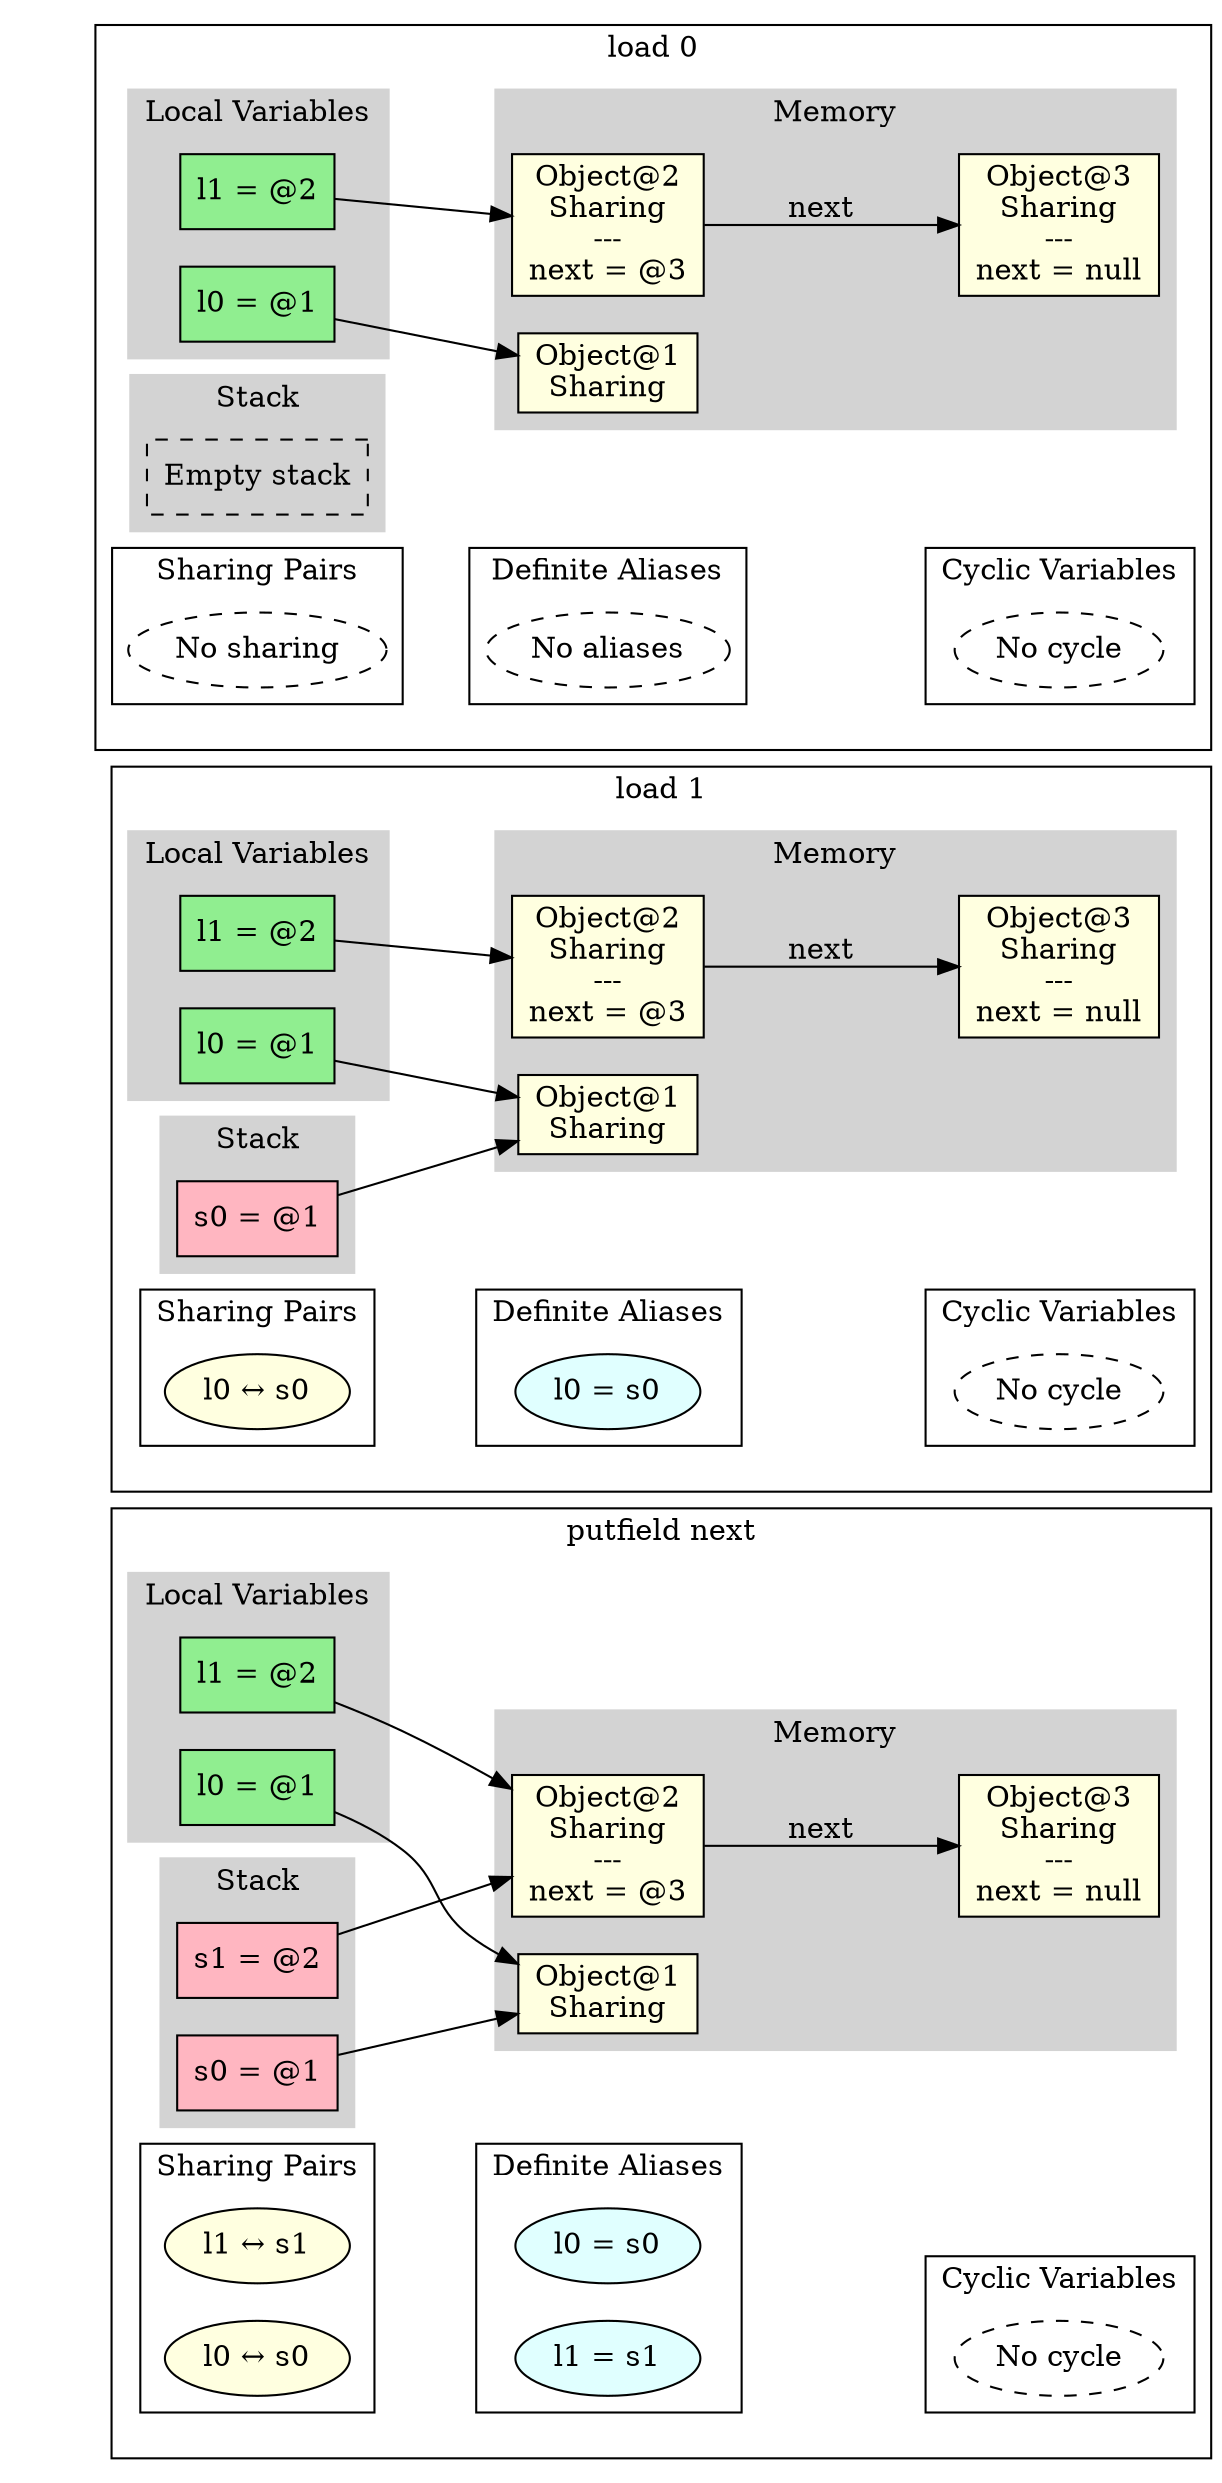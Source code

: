 digraph MemoryGraph {
 node [shape=box, style=filled, fillcolor=lightblue];
 rankdir=LR;

 // Invisible anchor subgraph
 subgraph cluster_anchor {
 style=invis;
 anchor [style=invis, shape=point, width=0, height=0];
 }

 // Starting point for subgraph ordering
 anchor_start [style=invis, shape=point];

 anchor_530939492273080 [style=invis, shape=point];
 anchor_start -> anchor_530939492273080 [style=invis];
 anchor_start = anchor_530939492273080;

 subgraph cluster_530939492273080 {
 anchor_530939492273080 [style=invis];
 label="load 0";
 subgraph cluster_locals_530939492273080 {
 label="Local Variables";
 style=filled;
 color=lightgrey;
 node [style=filled, fillcolor=lightgreen];
 "l0_530939492273080" [label="l0 = @1"];
 "l1_530939492273080" [label="l1 = @2"];
 }

 subgraph cluster_stack_530939492273080 {
 label="Stack";
 style=filled;
 color=lightgrey;
 node [style=filled, fillcolor=lightpink];
 "empty_stack_530939492273080" [label="Empty stack", style=dashed, fillcolor=white];
 }

 subgraph cluster_memory_530939492273080 {
 label="Memory";
 style=filled;
 color=lightgrey;
 node [style=filled, fillcolor=lightyellow];
 "obj1_530939492273080" [label="Object@1\nSharing"];
 "obj2_530939492273080" [label="Object@2\nSharing\n---\nnext = @3\n"];
 "obj3_530939492273080" [label="Object@3\nSharing\n---\nnext = null\n"];
 }

 "l0_530939492273080" -> "obj1_530939492273080";
 "l1_530939492273080" -> "obj2_530939492273080";
 "obj2_530939492273080" -> "obj3_530939492273080" [label="next"];

 // Sharing pairs
 subgraph cluster_sharing_530939492273080 {
 label="Sharing Pairs";
 node [shape=ellipse, style=filled, fillcolor=lightyellow];
 "empty_sharing_530939492273080" [label="No sharing", style=dashed, fillcolor=white];
 }

    // Alias pairs
    subgraph cluster_aliases_530939492273080 {
      label="Definite Aliases";
      node [shape=ellipse, style=filled, fillcolor=lightcyan];
      "empty_alias_530939492273080" [label="No aliases", style=dashed, fillcolor=white];
    }

 // Cyclic variables
 subgraph cluster_cyclic_530939492273080 {
 label="Cyclic Variables";
 node [shape=ellipse];
 "empty_cyclic_530939492273080" [label="No cycle", style=dashed, fillcolor=white];
 }
 // Invisible edge for horizontal alignment
 "empty_sharing_530939492273080" -> "empty_alias_530939492273080" [style=invis, weight=10];
 // Invisible edge for horizontal alignment
 "empty_alias_530939492273080" -> "empty_cyclic_530939492273080" [style=invis, weight=10];
 }
 anchor_530939493602757 [style=invis, shape=point];
 anchor_start -> anchor_530939493602757 [style=invis];
 anchor_start = anchor_530939493602757;

 subgraph cluster_530939493602757 {
 anchor_530939493602757 [style=invis];
 label="load 1";
 subgraph cluster_locals_530939493602757 {
 label="Local Variables";
 style=filled;
 color=lightgrey;
 node [style=filled, fillcolor=lightgreen];
 "l0_530939493602757" [label="l0 = @1"];
 "l1_530939493602757" [label="l1 = @2"];
 }

 subgraph cluster_stack_530939493602757 {
 label="Stack";
 style=filled;
 color=lightgrey;
 node [style=filled, fillcolor=lightpink];
 "s0_530939493602757" [label="s0 = @1"];
 }

 subgraph cluster_memory_530939493602757 {
 label="Memory";
 style=filled;
 color=lightgrey;
 node [style=filled, fillcolor=lightyellow];
 "obj1_530939493602757" [label="Object@1\nSharing"];
 "obj2_530939493602757" [label="Object@2\nSharing\n---\nnext = @3\n"];
 "obj3_530939493602757" [label="Object@3\nSharing\n---\nnext = null\n"];
 }

 "l0_530939493602757" -> "obj1_530939493602757";
 "l1_530939493602757" -> "obj2_530939493602757";
 "s0_530939493602757" -> "obj1_530939493602757";
 "obj2_530939493602757" -> "obj3_530939493602757" [label="next"];

 // Sharing pairs
 subgraph cluster_sharing_530939493602757 {
 label="Sharing Pairs";
 node [shape=ellipse, style=filled, fillcolor=lightyellow];
 "pair0_530939493602757" [label="l0 ↔ s0"];
 }

    // Alias pairs
    subgraph cluster_aliases_530939493602757 {
      label="Definite Aliases";
      node [shape=ellipse, style=filled, fillcolor=lightcyan];
      "alias0_530939493602757" [label="l0 = s0"];
    }

 // Cyclic variables
 subgraph cluster_cyclic_530939493602757 {
 label="Cyclic Variables";
 node [shape=ellipse];
 "empty_cyclic_530939493602757" [label="No cycle", style=dashed, fillcolor=white];
 }
 // Invisible edge for horizontal alignment
 "pair0_530939493602757" -> "alias0_530939493602757" [style=invis, weight=10];
 // Invisible edge for horizontal alignment
 "alias0_530939493602757" -> "empty_cyclic_530939493602757" [style=invis, weight=10];
 }
 anchor_530939494748289 [style=invis, shape=point];
 anchor_start -> anchor_530939494748289 [style=invis];
 anchor_start = anchor_530939494748289;

 subgraph cluster_530939494748289 {
 anchor_530939494748289 [style=invis];
 label="putfield next";
 subgraph cluster_locals_530939494748289 {
 label="Local Variables";
 style=filled;
 color=lightgrey;
 node [style=filled, fillcolor=lightgreen];
 "l0_530939494748289" [label="l0 = @1"];
 "l1_530939494748289" [label="l1 = @2"];
 }

 subgraph cluster_stack_530939494748289 {
 label="Stack";
 style=filled;
 color=lightgrey;
 node [style=filled, fillcolor=lightpink];
 "s0_530939494748289" [label="s0 = @1"];
 "s1_530939494748289" [label="s1 = @2"];
 }

 subgraph cluster_memory_530939494748289 {
 label="Memory";
 style=filled;
 color=lightgrey;
 node [style=filled, fillcolor=lightyellow];
 "obj1_530939494748289" [label="Object@1\nSharing"];
 "obj2_530939494748289" [label="Object@2\nSharing\n---\nnext = @3\n"];
 "obj3_530939494748289" [label="Object@3\nSharing\n---\nnext = null\n"];
 }

 "l0_530939494748289" -> "obj1_530939494748289";
 "l1_530939494748289" -> "obj2_530939494748289";
 "s0_530939494748289" -> "obj1_530939494748289";
 "s1_530939494748289" -> "obj2_530939494748289";
 "obj2_530939494748289" -> "obj3_530939494748289" [label="next"];

 // Sharing pairs
 subgraph cluster_sharing_530939494748289 {
 label="Sharing Pairs";
 node [shape=ellipse, style=filled, fillcolor=lightyellow];
 "pair0_530939494748289" [label="l1 ↔ s1"];
 "pair1_530939494748289" [label="l0 ↔ s0"];
 }

    // Alias pairs
    subgraph cluster_aliases_530939494748289 {
      label="Definite Aliases";
      node [shape=ellipse, style=filled, fillcolor=lightcyan];
      "alias0_530939494748289" [label="l0 = s0"];
      "alias1_530939494748289" [label="l1 = s1"];
    }

 // Cyclic variables
 subgraph cluster_cyclic_530939494748289 {
 label="Cyclic Variables";
 node [shape=ellipse];
 "empty_cyclic_530939494748289" [label="No cycle", style=dashed, fillcolor=white];
 }
 // Invisible edge for horizontal alignment
 "pair1_530939494748289" -> "alias1_530939494748289" [style=invis, weight=10];
 // Invisible edge for horizontal alignment
 "alias1_530939494748289" -> "empty_cyclic_530939494748289" [style=invis, weight=10];
 }
}
